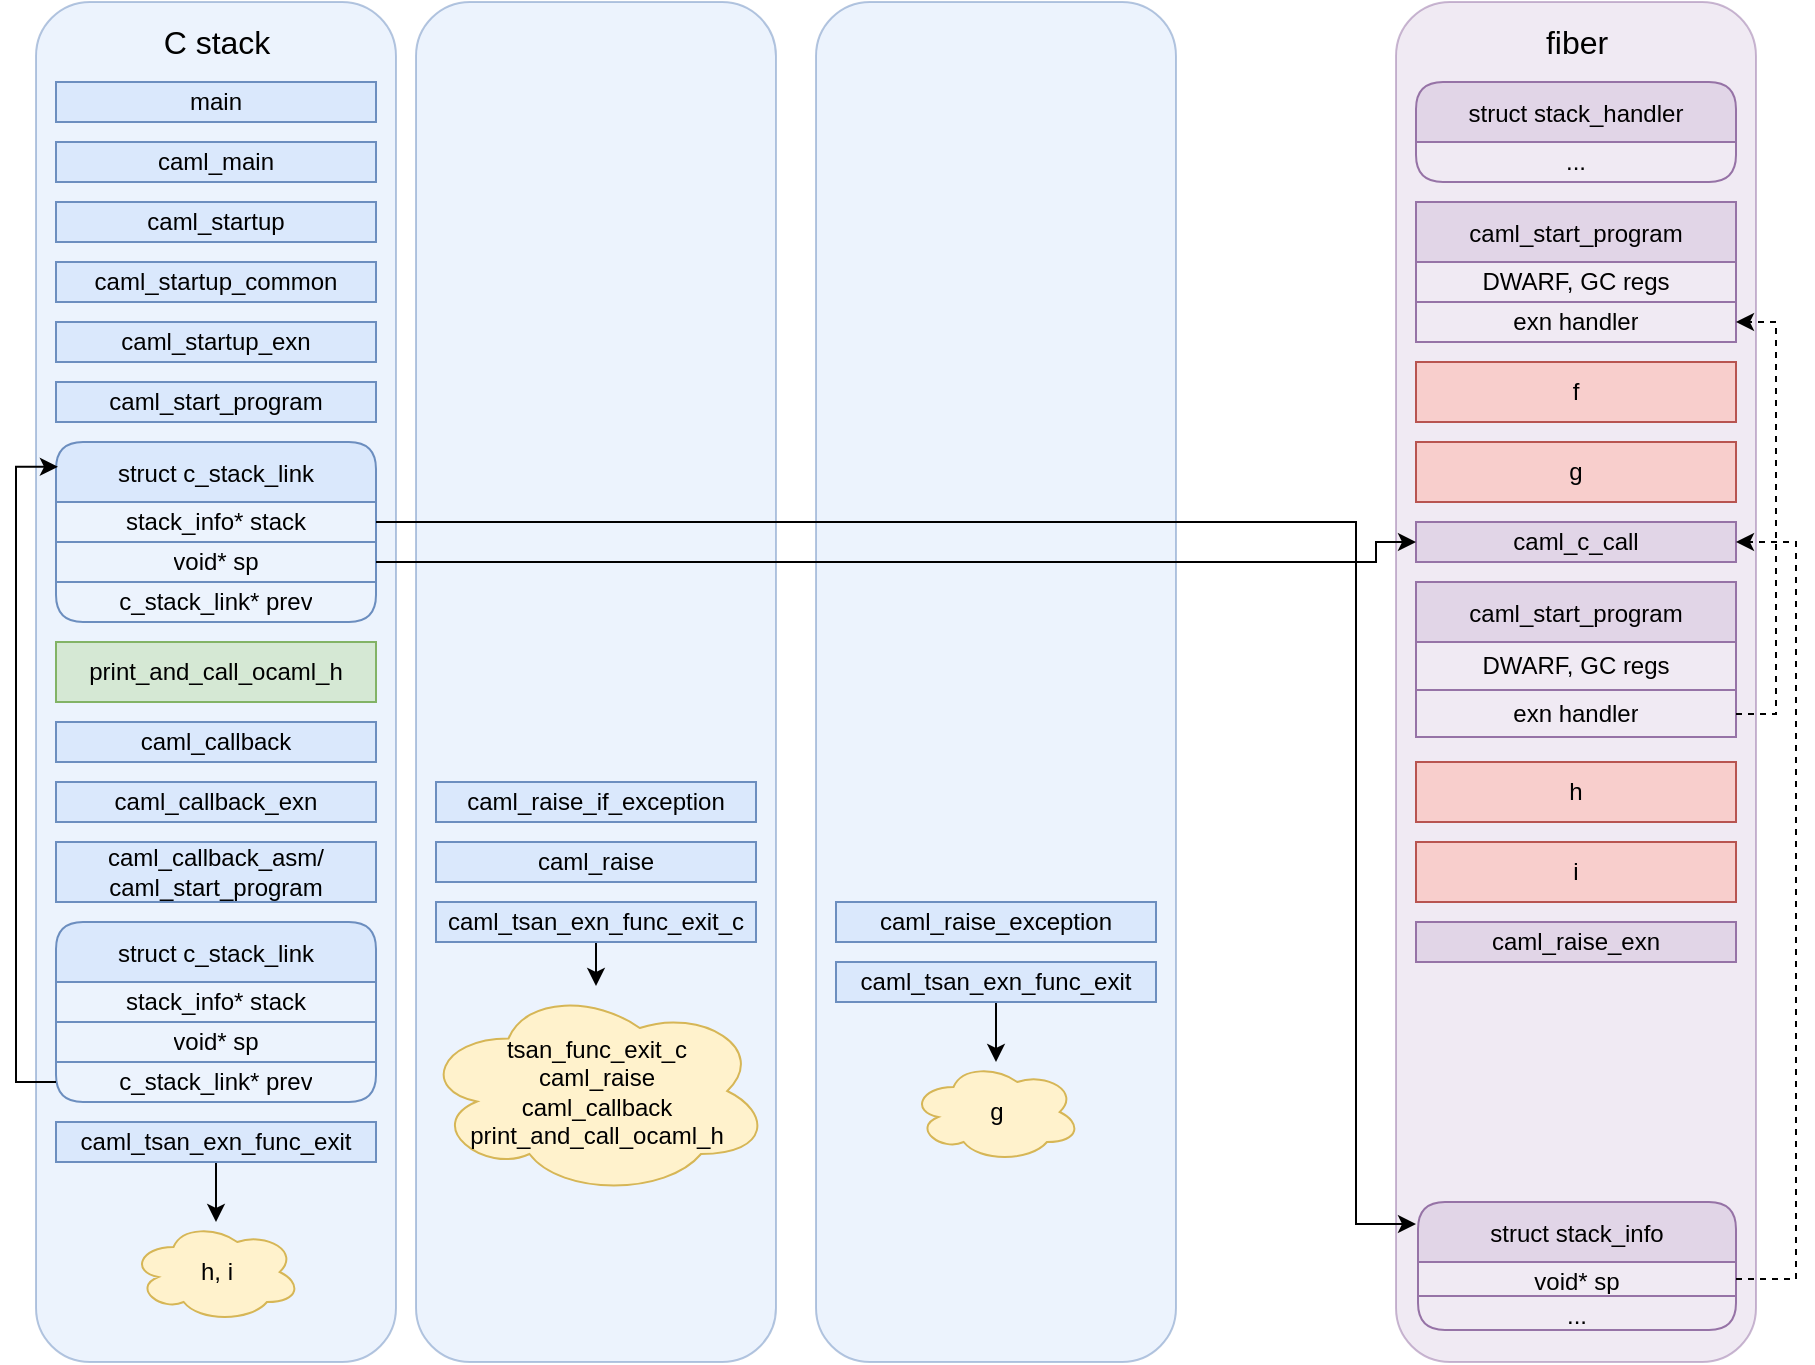 <mxfile version="20.8.16" type="device"><diagram name="Page-1" id="jkQcbZRNZmLQUz9970R-"><mxGraphModel dx="1972" dy="981" grid="1" gridSize="10" guides="1" tooltips="1" connect="1" arrows="1" fold="1" page="1" pageScale="1" pageWidth="827" pageHeight="1169" math="0" shadow="0"><root><mxCell id="0"/><mxCell id="1" parent="0"/><mxCell id="zedSbMNUnQ1uTIeazhTd-197" value="" style="rounded=1;whiteSpace=wrap;html=1;fillColor=#dae8fc;strokeColor=#6c8ebf;fillStyle=auto;opacity=50;" parent="1" vertex="1"><mxGeometry x="70" y="40" width="180" height="680" as="geometry"/></mxCell><mxCell id="zedSbMNUnQ1uTIeazhTd-196" value="" style="rounded=1;whiteSpace=wrap;html=1;fillColor=#dae8fc;strokeColor=#6c8ebf;fillStyle=auto;opacity=50;" parent="1" vertex="1"><mxGeometry x="-130" y="40" width="180" height="680" as="geometry"/></mxCell><mxCell id="zedSbMNUnQ1uTIeazhTd-11" value="" style="rounded=1;whiteSpace=wrap;html=1;fillColor=#dae8fc;strokeColor=#6c8ebf;fillStyle=auto;opacity=50;" parent="1" vertex="1"><mxGeometry x="-320" y="40" width="180" height="680" as="geometry"/></mxCell><mxCell id="zedSbMNUnQ1uTIeazhTd-1" value="&lt;div&gt;main&lt;/div&gt;" style="rounded=0;whiteSpace=wrap;html=1;fillColor=#dae8fc;strokeColor=#6c8ebf;" parent="1" vertex="1"><mxGeometry x="-310" y="80" width="160" height="20" as="geometry"/></mxCell><mxCell id="zedSbMNUnQ1uTIeazhTd-2" value="caml_main" style="rounded=0;whiteSpace=wrap;html=1;fillColor=#dae8fc;strokeColor=#6c8ebf;" parent="1" vertex="1"><mxGeometry x="-310" y="110" width="160" height="20" as="geometry"/></mxCell><mxCell id="zedSbMNUnQ1uTIeazhTd-3" value="caml_startup" style="rounded=0;whiteSpace=wrap;html=1;fillColor=#dae8fc;strokeColor=#6c8ebf;" parent="1" vertex="1"><mxGeometry x="-310" y="140" width="160" height="20" as="geometry"/></mxCell><mxCell id="zedSbMNUnQ1uTIeazhTd-4" value="caml_startup_exn" style="rounded=0;whiteSpace=wrap;html=1;fillColor=#dae8fc;strokeColor=#6c8ebf;" parent="1" vertex="1"><mxGeometry x="-310" y="200" width="160" height="20" as="geometry"/></mxCell><mxCell id="zedSbMNUnQ1uTIeazhTd-5" value="caml_start_program" style="rounded=0;whiteSpace=wrap;html=1;fillColor=#dae8fc;strokeColor=#6c8ebf;" parent="1" vertex="1"><mxGeometry x="-310" y="230" width="160" height="20" as="geometry"/></mxCell><mxCell id="zedSbMNUnQ1uTIeazhTd-6" value="caml_startup_common" style="rounded=0;whiteSpace=wrap;html=1;fillColor=#dae8fc;strokeColor=#6c8ebf;" parent="1" vertex="1"><mxGeometry x="-310" y="170" width="160" height="20" as="geometry"/></mxCell><mxCell id="zedSbMNUnQ1uTIeazhTd-12" value="C stack" style="text;strokeColor=none;fillColor=none;html=1;fontSize=16;fontStyle=0;verticalAlign=middle;align=center;" parent="1" vertex="1"><mxGeometry x="-280" y="45" width="100" height="30" as="geometry"/></mxCell><mxCell id="zedSbMNUnQ1uTIeazhTd-32" value="" style="rounded=1;whiteSpace=wrap;html=1;fillColor=#e1d5e7;strokeColor=#9673a6;opacity=50;" parent="1" vertex="1"><mxGeometry x="360" y="40" width="180" height="680" as="geometry"/></mxCell><mxCell id="zedSbMNUnQ1uTIeazhTd-33" value="fiber" style="text;strokeColor=none;fillColor=none;html=1;fontSize=16;fontStyle=0;verticalAlign=middle;align=center;" parent="1" vertex="1"><mxGeometry x="400" y="45" width="100" height="30" as="geometry"/></mxCell><mxCell id="zedSbMNUnQ1uTIeazhTd-102" value="struct c_stack_link" style="shape=table;startSize=30;container=1;collapsible=0;childLayout=tableLayout;fillColor=#dae8fc;strokeColor=#6c8ebf;rounded=1;" parent="1" vertex="1"><mxGeometry x="-310" y="260" width="160" height="90" as="geometry"/></mxCell><mxCell id="zedSbMNUnQ1uTIeazhTd-103" value="" style="shape=tableRow;horizontal=0;startSize=0;swimlaneHead=0;swimlaneBody=0;strokeColor=inherit;top=0;left=0;bottom=0;right=0;collapsible=0;dropTarget=0;fillColor=none;points=[[0,0.5],[1,0.5]];portConstraint=eastwest;" parent="zedSbMNUnQ1uTIeazhTd-102" vertex="1"><mxGeometry y="30" width="160" height="20" as="geometry"/></mxCell><mxCell id="zedSbMNUnQ1uTIeazhTd-104" value="stack_info* stack" style="shape=partialRectangle;html=1;whiteSpace=wrap;connectable=0;strokeColor=inherit;overflow=hidden;fillColor=none;top=0;left=0;bottom=0;right=0;pointerEvents=1;" parent="zedSbMNUnQ1uTIeazhTd-103" vertex="1"><mxGeometry width="160" height="20" as="geometry"><mxRectangle width="160" height="20" as="alternateBounds"/></mxGeometry></mxCell><mxCell id="zedSbMNUnQ1uTIeazhTd-105" value="" style="shape=tableRow;horizontal=0;startSize=0;swimlaneHead=0;swimlaneBody=0;strokeColor=inherit;top=0;left=0;bottom=0;right=0;collapsible=0;dropTarget=0;fillColor=none;points=[[0,0.5],[1,0.5]];portConstraint=eastwest;" parent="zedSbMNUnQ1uTIeazhTd-102" vertex="1"><mxGeometry y="50" width="160" height="20" as="geometry"/></mxCell><mxCell id="zedSbMNUnQ1uTIeazhTd-106" value="void* sp" style="shape=partialRectangle;html=1;whiteSpace=wrap;connectable=0;strokeColor=inherit;overflow=hidden;fillColor=none;top=0;left=0;bottom=0;right=0;pointerEvents=1;" parent="zedSbMNUnQ1uTIeazhTd-105" vertex="1"><mxGeometry width="160" height="20" as="geometry"><mxRectangle width="160" height="20" as="alternateBounds"/></mxGeometry></mxCell><mxCell id="zedSbMNUnQ1uTIeazhTd-107" value="" style="shape=tableRow;horizontal=0;startSize=0;swimlaneHead=0;swimlaneBody=0;strokeColor=inherit;top=0;left=0;bottom=0;right=0;collapsible=0;dropTarget=0;fillColor=none;points=[[0,0.5],[1,0.5]];portConstraint=eastwest;" parent="zedSbMNUnQ1uTIeazhTd-102" vertex="1"><mxGeometry y="70" width="160" height="20" as="geometry"/></mxCell><mxCell id="zedSbMNUnQ1uTIeazhTd-108" value="c_stack_link* prev" style="shape=partialRectangle;html=1;whiteSpace=wrap;connectable=0;strokeColor=inherit;overflow=hidden;fillColor=none;top=0;left=0;bottom=0;right=0;pointerEvents=1;" parent="zedSbMNUnQ1uTIeazhTd-107" vertex="1"><mxGeometry width="160" height="20" as="geometry"><mxRectangle width="160" height="20" as="alternateBounds"/></mxGeometry></mxCell><mxCell id="zedSbMNUnQ1uTIeazhTd-109" value="struct stack_handler" style="shape=table;startSize=30;container=1;collapsible=0;childLayout=tableLayout;fillColor=#e1d5e7;strokeColor=#9673a6;rounded=1;" parent="1" vertex="1"><mxGeometry x="370" y="80" width="160" height="50" as="geometry"/></mxCell><mxCell id="zedSbMNUnQ1uTIeazhTd-110" value="" style="shape=tableRow;horizontal=0;startSize=0;swimlaneHead=0;swimlaneBody=0;strokeColor=inherit;top=0;left=0;bottom=0;right=0;collapsible=0;dropTarget=0;fillColor=none;points=[[0,0.5],[1,0.5]];portConstraint=eastwest;" parent="zedSbMNUnQ1uTIeazhTd-109" vertex="1"><mxGeometry y="30" width="160" height="20" as="geometry"/></mxCell><mxCell id="zedSbMNUnQ1uTIeazhTd-111" value="..." style="shape=partialRectangle;html=1;whiteSpace=wrap;connectable=0;strokeColor=inherit;overflow=hidden;fillColor=none;top=0;left=0;bottom=0;right=0;pointerEvents=1;" parent="zedSbMNUnQ1uTIeazhTd-110" vertex="1"><mxGeometry width="160" height="20" as="geometry"><mxRectangle width="160" height="20" as="alternateBounds"/></mxGeometry></mxCell><mxCell id="zedSbMNUnQ1uTIeazhTd-127" value="struct stack_info" style="shape=table;startSize=30;container=1;collapsible=0;childLayout=tableLayout;fillColor=#e1d5e7;strokeColor=#9673a6;rounded=1;" parent="1" vertex="1"><mxGeometry x="371" y="640" width="159" height="64" as="geometry"/></mxCell><mxCell id="zedSbMNUnQ1uTIeazhTd-128" value="" style="shape=tableRow;horizontal=0;startSize=0;swimlaneHead=0;swimlaneBody=0;strokeColor=inherit;top=0;left=0;bottom=0;right=0;collapsible=0;dropTarget=0;fillColor=none;points=[[0,0.5],[1,0.5]];portConstraint=eastwest;" parent="zedSbMNUnQ1uTIeazhTd-127" vertex="1"><mxGeometry y="30" width="159" height="17" as="geometry"/></mxCell><mxCell id="zedSbMNUnQ1uTIeazhTd-129" value="void* sp" style="shape=partialRectangle;html=1;whiteSpace=wrap;connectable=0;strokeColor=inherit;overflow=hidden;fillColor=none;top=0;left=0;bottom=0;right=0;pointerEvents=1;" parent="zedSbMNUnQ1uTIeazhTd-128" vertex="1"><mxGeometry width="159" height="17" as="geometry"><mxRectangle width="159" height="17" as="alternateBounds"/></mxGeometry></mxCell><mxCell id="zedSbMNUnQ1uTIeazhTd-136" style="shape=tableRow;horizontal=0;startSize=0;swimlaneHead=0;swimlaneBody=0;strokeColor=inherit;top=0;left=0;bottom=0;right=0;collapsible=0;dropTarget=0;fillColor=none;points=[[0,0.5],[1,0.5]];portConstraint=eastwest;" parent="zedSbMNUnQ1uTIeazhTd-127" vertex="1"><mxGeometry y="47" width="159" height="17" as="geometry"/></mxCell><mxCell id="zedSbMNUnQ1uTIeazhTd-137" value="&lt;div&gt;...&lt;/div&gt;&lt;div&gt;&lt;br&gt;&lt;/div&gt;" style="shape=partialRectangle;html=1;whiteSpace=wrap;connectable=0;strokeColor=inherit;overflow=hidden;fillColor=none;top=0;left=0;bottom=0;right=0;pointerEvents=1;" parent="zedSbMNUnQ1uTIeazhTd-136" vertex="1"><mxGeometry width="159" height="17" as="geometry"><mxRectangle width="159" height="17" as="alternateBounds"/></mxGeometry></mxCell><mxCell id="zedSbMNUnQ1uTIeazhTd-140" value="f" style="rounded=0;whiteSpace=wrap;html=1;fillColor=#f8cecc;strokeColor=#b85450;" parent="1" vertex="1"><mxGeometry x="370" y="220" width="160" height="30" as="geometry"/></mxCell><mxCell id="zedSbMNUnQ1uTIeazhTd-141" value="g" style="rounded=0;whiteSpace=wrap;html=1;fillColor=#f8cecc;strokeColor=#b85450;" parent="1" vertex="1"><mxGeometry x="370" y="260" width="160" height="30" as="geometry"/></mxCell><mxCell id="zedSbMNUnQ1uTIeazhTd-142" value="caml_c_call" style="rounded=0;whiteSpace=wrap;html=1;fillColor=#e1d5e7;strokeColor=#9673a6;" parent="1" vertex="1"><mxGeometry x="370" y="300" width="160" height="20" as="geometry"/></mxCell><mxCell id="zedSbMNUnQ1uTIeazhTd-145" style="edgeStyle=orthogonalEdgeStyle;rounded=0;orthogonalLoop=1;jettySize=auto;html=1;exitX=1;exitY=0.5;exitDx=0;exitDy=0;entryX=1;entryY=0.5;entryDx=0;entryDy=0;dashed=1;" parent="1" source="zedSbMNUnQ1uTIeazhTd-128" target="zedSbMNUnQ1uTIeazhTd-142" edge="1"><mxGeometry relative="1" as="geometry"><Array as="points"><mxPoint x="560" y="679"/><mxPoint x="560" y="310"/></Array></mxGeometry></mxCell><mxCell id="zedSbMNUnQ1uTIeazhTd-146" style="edgeStyle=orthogonalEdgeStyle;rounded=0;orthogonalLoop=1;jettySize=auto;html=1;exitX=1;exitY=0.5;exitDx=0;exitDy=0;entryX=0;entryY=0.5;entryDx=0;entryDy=0;" parent="1" source="zedSbMNUnQ1uTIeazhTd-105" target="zedSbMNUnQ1uTIeazhTd-142" edge="1"><mxGeometry relative="1" as="geometry"><Array as="points"><mxPoint x="350" y="320"/><mxPoint x="350" y="310"/></Array></mxGeometry></mxCell><mxCell id="zedSbMNUnQ1uTIeazhTd-147" style="edgeStyle=orthogonalEdgeStyle;rounded=0;orthogonalLoop=1;jettySize=auto;html=1;exitX=1;exitY=0.5;exitDx=0;exitDy=0;entryX=-0.006;entryY=0.175;entryDx=0;entryDy=0;entryPerimeter=0;" parent="1" source="zedSbMNUnQ1uTIeazhTd-103" target="zedSbMNUnQ1uTIeazhTd-127" edge="1"><mxGeometry relative="1" as="geometry"><Array as="points"><mxPoint x="340" y="300"/><mxPoint x="340" y="651"/><mxPoint x="370" y="651"/></Array></mxGeometry></mxCell><mxCell id="zedSbMNUnQ1uTIeazhTd-148" value="print_and_call_ocaml_h" style="rounded=0;whiteSpace=wrap;html=1;fillColor=#d5e8d4;strokeColor=#82b366;" parent="1" vertex="1"><mxGeometry x="-310" y="360" width="160" height="30" as="geometry"/></mxCell><mxCell id="zedSbMNUnQ1uTIeazhTd-149" value="caml_callback" style="rounded=0;whiteSpace=wrap;html=1;fillColor=#dae8fc;strokeColor=#6c8ebf;" parent="1" vertex="1"><mxGeometry x="-310" y="400" width="160" height="20" as="geometry"/></mxCell><mxCell id="zedSbMNUnQ1uTIeazhTd-150" value="caml_callback_exn" style="rounded=0;whiteSpace=wrap;html=1;fillColor=#dae8fc;strokeColor=#6c8ebf;" parent="1" vertex="1"><mxGeometry x="-310" y="430" width="160" height="20" as="geometry"/></mxCell><mxCell id="zedSbMNUnQ1uTIeazhTd-151" value="caml_callback_asm/&lt;br&gt;caml_start_program" style="rounded=0;whiteSpace=wrap;html=1;fillColor=#dae8fc;strokeColor=#6c8ebf;" parent="1" vertex="1"><mxGeometry x="-310" y="460" width="160" height="30" as="geometry"/></mxCell><mxCell id="zedSbMNUnQ1uTIeazhTd-152" value="struct c_stack_link" style="shape=table;startSize=30;container=1;collapsible=0;childLayout=tableLayout;fillColor=#dae8fc;strokeColor=#6c8ebf;rounded=1;" parent="1" vertex="1"><mxGeometry x="-310" y="500" width="160" height="90" as="geometry"/></mxCell><mxCell id="zedSbMNUnQ1uTIeazhTd-153" value="" style="shape=tableRow;horizontal=0;startSize=0;swimlaneHead=0;swimlaneBody=0;strokeColor=inherit;top=0;left=0;bottom=0;right=0;collapsible=0;dropTarget=0;fillColor=none;points=[[0,0.5],[1,0.5]];portConstraint=eastwest;" parent="zedSbMNUnQ1uTIeazhTd-152" vertex="1"><mxGeometry y="30" width="160" height="20" as="geometry"/></mxCell><mxCell id="zedSbMNUnQ1uTIeazhTd-154" value="stack_info* stack" style="shape=partialRectangle;html=1;whiteSpace=wrap;connectable=0;strokeColor=inherit;overflow=hidden;fillColor=none;top=0;left=0;bottom=0;right=0;pointerEvents=1;" parent="zedSbMNUnQ1uTIeazhTd-153" vertex="1"><mxGeometry width="160" height="20" as="geometry"><mxRectangle width="160" height="20" as="alternateBounds"/></mxGeometry></mxCell><mxCell id="zedSbMNUnQ1uTIeazhTd-155" value="" style="shape=tableRow;horizontal=0;startSize=0;swimlaneHead=0;swimlaneBody=0;strokeColor=inherit;top=0;left=0;bottom=0;right=0;collapsible=0;dropTarget=0;fillColor=none;points=[[0,0.5],[1,0.5]];portConstraint=eastwest;" parent="zedSbMNUnQ1uTIeazhTd-152" vertex="1"><mxGeometry y="50" width="160" height="20" as="geometry"/></mxCell><mxCell id="zedSbMNUnQ1uTIeazhTd-156" value="void* sp" style="shape=partialRectangle;html=1;whiteSpace=wrap;connectable=0;strokeColor=inherit;overflow=hidden;fillColor=none;top=0;left=0;bottom=0;right=0;pointerEvents=1;" parent="zedSbMNUnQ1uTIeazhTd-155" vertex="1"><mxGeometry width="160" height="20" as="geometry"><mxRectangle width="160" height="20" as="alternateBounds"/></mxGeometry></mxCell><mxCell id="zedSbMNUnQ1uTIeazhTd-157" value="" style="shape=tableRow;horizontal=0;startSize=0;swimlaneHead=0;swimlaneBody=0;strokeColor=inherit;top=0;left=0;bottom=0;right=0;collapsible=0;dropTarget=0;fillColor=none;points=[[0,0.5],[1,0.5]];portConstraint=eastwest;" parent="zedSbMNUnQ1uTIeazhTd-152" vertex="1"><mxGeometry y="70" width="160" height="20" as="geometry"/></mxCell><mxCell id="zedSbMNUnQ1uTIeazhTd-158" value="c_stack_link* prev" style="shape=partialRectangle;html=1;whiteSpace=wrap;connectable=0;strokeColor=inherit;overflow=hidden;fillColor=none;top=0;left=0;bottom=0;right=0;pointerEvents=1;" parent="zedSbMNUnQ1uTIeazhTd-157" vertex="1"><mxGeometry width="160" height="20" as="geometry"><mxRectangle width="160" height="20" as="alternateBounds"/></mxGeometry></mxCell><mxCell id="zedSbMNUnQ1uTIeazhTd-159" style="edgeStyle=orthogonalEdgeStyle;rounded=0;orthogonalLoop=1;jettySize=auto;html=1;exitX=0;exitY=0.5;exitDx=0;exitDy=0;entryX=0.006;entryY=0.138;entryDx=0;entryDy=0;entryPerimeter=0;" parent="1" source="zedSbMNUnQ1uTIeazhTd-157" target="zedSbMNUnQ1uTIeazhTd-102" edge="1"><mxGeometry relative="1" as="geometry"><Array as="points"><mxPoint x="-330" y="580"/><mxPoint x="-330" y="272"/></Array></mxGeometry></mxCell><mxCell id="zedSbMNUnQ1uTIeazhTd-163" value="caml_start_program" style="shape=table;startSize=30;container=1;collapsible=0;childLayout=tableLayout;fillColor=#e1d5e7;strokeColor=#9673a6;" parent="1" vertex="1"><mxGeometry x="370" y="140" width="160" height="70" as="geometry"/></mxCell><mxCell id="zedSbMNUnQ1uTIeazhTd-164" value="" style="shape=tableRow;horizontal=0;startSize=0;swimlaneHead=0;swimlaneBody=0;strokeColor=inherit;top=0;left=0;bottom=0;right=0;collapsible=0;dropTarget=0;fillColor=none;points=[[0,0.5],[1,0.5]];portConstraint=eastwest;" parent="zedSbMNUnQ1uTIeazhTd-163" vertex="1"><mxGeometry y="30" width="160" height="20" as="geometry"/></mxCell><mxCell id="zedSbMNUnQ1uTIeazhTd-165" value="DWARF, GC regs" style="shape=partialRectangle;html=1;whiteSpace=wrap;connectable=0;strokeColor=inherit;overflow=hidden;fillColor=none;top=0;left=0;bottom=0;right=0;pointerEvents=1;" parent="zedSbMNUnQ1uTIeazhTd-164" vertex="1"><mxGeometry width="160" height="20" as="geometry"><mxRectangle width="160" height="20" as="alternateBounds"/></mxGeometry></mxCell><mxCell id="zedSbMNUnQ1uTIeazhTd-166" value="" style="shape=tableRow;horizontal=0;startSize=0;swimlaneHead=0;swimlaneBody=0;strokeColor=inherit;top=0;left=0;bottom=0;right=0;collapsible=0;dropTarget=0;fillColor=none;points=[[0,0.5],[1,0.5]];portConstraint=eastwest;" parent="zedSbMNUnQ1uTIeazhTd-163" vertex="1"><mxGeometry y="50" width="160" height="20" as="geometry"/></mxCell><mxCell id="zedSbMNUnQ1uTIeazhTd-167" value="exn handler" style="shape=partialRectangle;html=1;whiteSpace=wrap;connectable=0;strokeColor=inherit;overflow=hidden;fillColor=none;top=0;left=0;bottom=0;right=0;pointerEvents=1;" parent="zedSbMNUnQ1uTIeazhTd-166" vertex="1"><mxGeometry width="160" height="20" as="geometry"><mxRectangle width="160" height="20" as="alternateBounds"/></mxGeometry></mxCell><mxCell id="zedSbMNUnQ1uTIeazhTd-168" value="caml_start_program" style="shape=table;startSize=30;container=1;collapsible=0;childLayout=tableLayout;fillColor=#e1d5e7;strokeColor=#9673a6;" parent="1" vertex="1"><mxGeometry x="370" y="330" width="160" height="77.5" as="geometry"/></mxCell><mxCell id="zedSbMNUnQ1uTIeazhTd-169" value="" style="shape=tableRow;horizontal=0;startSize=0;swimlaneHead=0;swimlaneBody=0;strokeColor=inherit;top=0;left=0;bottom=0;right=0;collapsible=0;dropTarget=0;fillColor=none;points=[[0,0.5],[1,0.5]];portConstraint=eastwest;" parent="zedSbMNUnQ1uTIeazhTd-168" vertex="1"><mxGeometry y="30" width="160" height="24" as="geometry"/></mxCell><mxCell id="zedSbMNUnQ1uTIeazhTd-170" value="DWARF, GC regs" style="shape=partialRectangle;html=1;whiteSpace=wrap;connectable=0;strokeColor=inherit;overflow=hidden;fillColor=none;top=0;left=0;bottom=0;right=0;pointerEvents=1;" parent="zedSbMNUnQ1uTIeazhTd-169" vertex="1"><mxGeometry width="160" height="24" as="geometry"><mxRectangle width="160" height="24" as="alternateBounds"/></mxGeometry></mxCell><mxCell id="zedSbMNUnQ1uTIeazhTd-171" value="" style="shape=tableRow;horizontal=0;startSize=0;swimlaneHead=0;swimlaneBody=0;strokeColor=inherit;top=0;left=0;bottom=0;right=0;collapsible=0;dropTarget=0;fillColor=none;points=[[0,0.5],[1,0.5]];portConstraint=eastwest;" parent="zedSbMNUnQ1uTIeazhTd-168" vertex="1"><mxGeometry y="54" width="160" height="24" as="geometry"/></mxCell><mxCell id="zedSbMNUnQ1uTIeazhTd-172" value="exn handler" style="shape=partialRectangle;html=1;whiteSpace=wrap;connectable=0;strokeColor=inherit;overflow=hidden;fillColor=none;top=0;left=0;bottom=0;right=0;pointerEvents=1;" parent="zedSbMNUnQ1uTIeazhTd-171" vertex="1"><mxGeometry width="160" height="24" as="geometry"><mxRectangle width="160" height="24" as="alternateBounds"/></mxGeometry></mxCell><mxCell id="zedSbMNUnQ1uTIeazhTd-173" style="edgeStyle=orthogonalEdgeStyle;rounded=0;orthogonalLoop=1;jettySize=auto;html=1;exitX=1;exitY=0.5;exitDx=0;exitDy=0;entryX=1;entryY=0.5;entryDx=0;entryDy=0;dashed=1;" parent="1" source="zedSbMNUnQ1uTIeazhTd-171" target="zedSbMNUnQ1uTIeazhTd-166" edge="1"><mxGeometry relative="1" as="geometry"/></mxCell><mxCell id="zedSbMNUnQ1uTIeazhTd-175" value="h" style="rounded=0;whiteSpace=wrap;html=1;fillColor=#f8cecc;strokeColor=#b85450;" parent="1" vertex="1"><mxGeometry x="370" y="420" width="160" height="30" as="geometry"/></mxCell><mxCell id="zedSbMNUnQ1uTIeazhTd-176" value="i" style="rounded=0;whiteSpace=wrap;html=1;fillColor=#f8cecc;strokeColor=#b85450;" parent="1" vertex="1"><mxGeometry x="370" y="460" width="160" height="30" as="geometry"/></mxCell><mxCell id="zedSbMNUnQ1uTIeazhTd-178" value="caml_raise_exn" style="rounded=0;whiteSpace=wrap;html=1;fillColor=#e1d5e7;strokeColor=#9673a6;" parent="1" vertex="1"><mxGeometry x="370" y="500" width="160" height="20" as="geometry"/></mxCell><mxCell id="VvCYNC-pZ0E93WS7RN6u-4" style="edgeStyle=orthogonalEdgeStyle;rounded=0;orthogonalLoop=1;jettySize=auto;html=1;" edge="1" parent="1" source="zedSbMNUnQ1uTIeazhTd-180" target="zedSbMNUnQ1uTIeazhTd-185"><mxGeometry relative="1" as="geometry"/></mxCell><mxCell id="zedSbMNUnQ1uTIeazhTd-180" value="caml_tsan_exn_func_exit" style="rounded=0;whiteSpace=wrap;html=1;fillColor=#dae8fc;strokeColor=#6c8ebf;" parent="1" vertex="1"><mxGeometry x="-310" y="600" width="160" height="20" as="geometry"/></mxCell><mxCell id="zedSbMNUnQ1uTIeazhTd-181" value="caml_raise_if_exception" style="rounded=0;whiteSpace=wrap;html=1;fillColor=#dae8fc;strokeColor=#6c8ebf;" parent="1" vertex="1"><mxGeometry x="-120" y="430" width="160" height="20" as="geometry"/></mxCell><mxCell id="zedSbMNUnQ1uTIeazhTd-182" value="&lt;div&gt;caml_raise&lt;/div&gt;" style="rounded=0;whiteSpace=wrap;html=1;fillColor=#dae8fc;strokeColor=#6c8ebf;" parent="1" vertex="1"><mxGeometry x="-120" y="460" width="160" height="20" as="geometry"/></mxCell><mxCell id="VvCYNC-pZ0E93WS7RN6u-6" style="edgeStyle=orthogonalEdgeStyle;rounded=0;orthogonalLoop=1;jettySize=auto;html=1;" edge="1" parent="1" source="zedSbMNUnQ1uTIeazhTd-183" target="zedSbMNUnQ1uTIeazhTd-187"><mxGeometry relative="1" as="geometry"/></mxCell><mxCell id="zedSbMNUnQ1uTIeazhTd-183" value="caml_tsan_exn_func_exit_c" style="rounded=0;whiteSpace=wrap;html=1;fillColor=#dae8fc;strokeColor=#6c8ebf;" parent="1" vertex="1"><mxGeometry x="-120" y="490" width="160" height="20" as="geometry"/></mxCell><mxCell id="zedSbMNUnQ1uTIeazhTd-185" value="h, i" style="ellipse;shape=cloud;whiteSpace=wrap;html=1;fillColor=#fff2cc;strokeColor=#d6b656;" parent="1" vertex="1"><mxGeometry x="-272.5" y="650" width="85" height="50" as="geometry"/></mxCell><mxCell id="zedSbMNUnQ1uTIeazhTd-187" value="tsan_func_exit_c&lt;br&gt;&lt;div&gt;caml_raise&lt;/div&gt;&lt;div&gt;caml_callback&lt;br&gt;print_and_call_ocaml_h&lt;/div&gt;" style="ellipse;shape=cloud;whiteSpace=wrap;html=1;fillColor=#fff2cc;strokeColor=#d6b656;" parent="1" vertex="1"><mxGeometry x="-127.5" y="532" width="175" height="105" as="geometry"/></mxCell><mxCell id="zedSbMNUnQ1uTIeazhTd-189" value="&lt;div&gt;caml_raise_exception&lt;/div&gt;" style="rounded=0;whiteSpace=wrap;html=1;fillColor=#dae8fc;strokeColor=#6c8ebf;" parent="1" vertex="1"><mxGeometry x="80" y="490" width="160" height="20" as="geometry"/></mxCell><mxCell id="VvCYNC-pZ0E93WS7RN6u-7" style="edgeStyle=orthogonalEdgeStyle;rounded=0;orthogonalLoop=1;jettySize=auto;html=1;" edge="1" parent="1" source="zedSbMNUnQ1uTIeazhTd-193" target="zedSbMNUnQ1uTIeazhTd-194"><mxGeometry relative="1" as="geometry"/></mxCell><mxCell id="zedSbMNUnQ1uTIeazhTd-193" value="caml_tsan_exn_func_exit" style="rounded=0;whiteSpace=wrap;html=1;fillColor=#dae8fc;strokeColor=#6c8ebf;" parent="1" vertex="1"><mxGeometry x="80" y="520" width="160" height="20" as="geometry"/></mxCell><mxCell id="zedSbMNUnQ1uTIeazhTd-194" value="g" style="ellipse;shape=cloud;whiteSpace=wrap;html=1;fillColor=#fff2cc;strokeColor=#d6b656;" parent="1" vertex="1"><mxGeometry x="117.5" y="570" width="85" height="50" as="geometry"/></mxCell></root></mxGraphModel></diagram></mxfile>